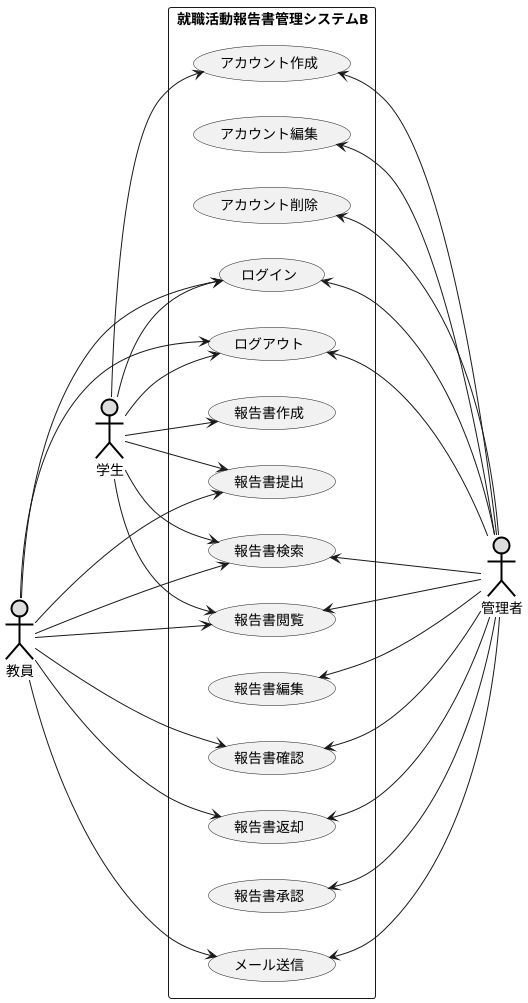 @startuml 就職活動報告書管理システムB
left to right direction
actor 学生 #DDDDDD;line:black;line.bold;
actor 教員 #DDDDDD;line:black;line.bold;
actor 管理者 #DDDDDD;line:black;line.bold;
rectangle 就職活動報告書管理システムB {
    usecase アカウント作成
    usecase アカウント編集
    usecase アカウント削除
    usecase ログイン
    usecase ログアウト
    usecase 報告書作成
    usecase 報告書提出
    usecase 報告書検索
    usecase 報告書閲覧
    usecase 報告書編集
    usecase 報告書確認
    usecase 報告書返却
    usecase 報告書承認
    usecase メール送信
}
学生 --> アカウント作成
学生 --> ログイン
学生 --> ログアウト
学生 --> 報告書作成
学生 --> 報告書提出
学生 --> 報告書検索
学生 --> 報告書閲覧
教員 ---> ログイン
教員 ---> ログアウト
教員 ---> 報告書提出
教員 ---> 報告書検索
教員 ---> 報告書閲覧
教員 ---> 報告書確認
教員 ---> 報告書返却
教員 ---> メール送信
アカウント作成 <---- 管理者
アカウント編集 <--- 管理者
アカウント削除 <--- 管理者
ログイン <-- 管理者
ログアウト <-- 管理者
報告書検索 <-- 管理者
報告書閲覧 <-- 管理者
報告書編集 <-- 管理者
報告書確認 <-- 管理者
報告書返却 <-- 管理者
報告書承認 <-- 管理者
メール送信 <-- 管理者
@enduml